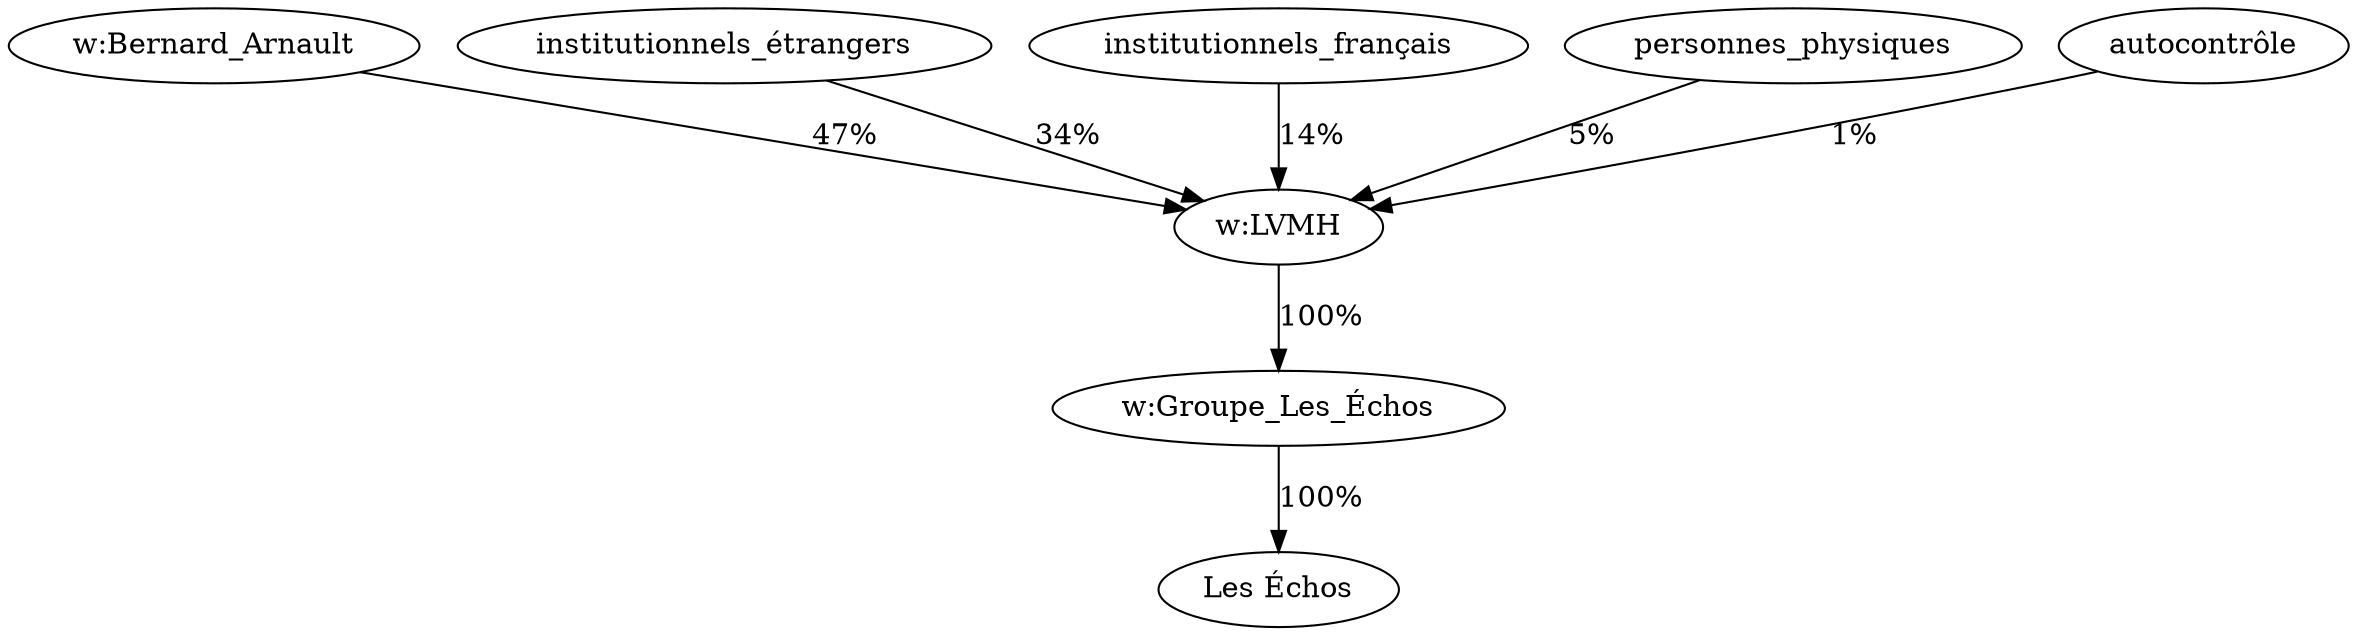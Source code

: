 digraph G {
  "w:Groupe_Les_Échos" -> "Les Échos" [label="100%"];
  "w:LVMH" -> "w:Groupe_Les_Échos" [label="100%"];
  "w:Bernard_Arnault" -> "w:LVMH" [label="47%"];
  "institutionnels_étrangers" -> "w:LVMH" [label="34%"];
  "institutionnels_français" -> "w:LVMH" [label="14%"];
  "personnes_physiques" -> "w:LVMH" [label="5%"];
  "autocontrôle" -> "w:LVMH" [label="1%"];
}